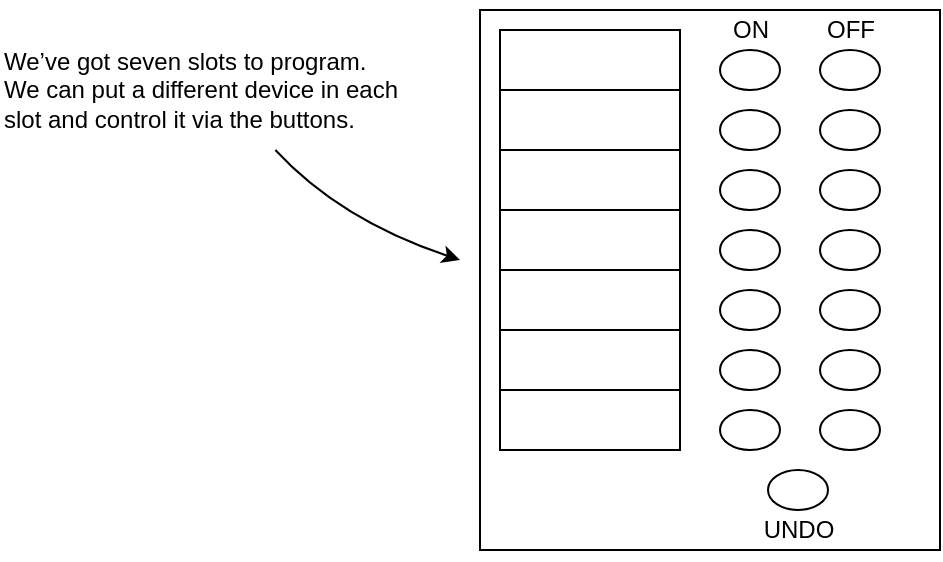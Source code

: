 <mxfile version="20.7.4" type="device"><diagram id="ahAyE9eUKxN_0jiChCt0" name="Sayfa -1"><mxGraphModel dx="458" dy="837" grid="1" gridSize="10" guides="1" tooltips="1" connect="1" arrows="1" fold="1" page="1" pageScale="1" pageWidth="827" pageHeight="1169" math="0" shadow="0"><root><mxCell id="0"/><mxCell id="1" parent="0"/><mxCell id="svNsy6fQwnkHX-RTF_aw-1" value="" style="rounded=0;whiteSpace=wrap;html=1;" parent="1" vertex="1"><mxGeometry x="320" y="285" width="230" height="270" as="geometry"/></mxCell><mxCell id="svNsy6fQwnkHX-RTF_aw-2" value="" style="swimlane;fontStyle=0;childLayout=stackLayout;horizontal=1;startSize=30;horizontalStack=0;resizeParent=1;resizeParentMax=0;resizeLast=0;collapsible=1;marginBottom=0;whiteSpace=wrap;html=1;" parent="1" vertex="1"><mxGeometry x="330" y="295" width="90" height="210" as="geometry"/></mxCell><mxCell id="svNsy6fQwnkHX-RTF_aw-10" style="text;strokeColor=default;fillColor=none;align=left;verticalAlign=middle;spacingLeft=4;spacingRight=4;overflow=hidden;points=[[0,0.5],[1,0.5]];portConstraint=eastwest;rotatable=0;whiteSpace=wrap;html=1;" parent="svNsy6fQwnkHX-RTF_aw-2" vertex="1"><mxGeometry y="30" width="90" height="30" as="geometry"/></mxCell><mxCell id="svNsy6fQwnkHX-RTF_aw-9" style="text;strokeColor=default;fillColor=none;align=left;verticalAlign=middle;spacingLeft=4;spacingRight=4;overflow=hidden;points=[[0,0.5],[1,0.5]];portConstraint=eastwest;rotatable=0;whiteSpace=wrap;html=1;" parent="svNsy6fQwnkHX-RTF_aw-2" vertex="1"><mxGeometry y="60" width="90" height="30" as="geometry"/></mxCell><mxCell id="svNsy6fQwnkHX-RTF_aw-8" style="text;strokeColor=none;fillColor=none;align=left;verticalAlign=middle;spacingLeft=4;spacingRight=4;overflow=hidden;points=[[0,0.5],[1,0.5]];portConstraint=eastwest;rotatable=0;whiteSpace=wrap;html=1;" parent="svNsy6fQwnkHX-RTF_aw-2" vertex="1"><mxGeometry y="90" width="90" height="30" as="geometry"/></mxCell><mxCell id="svNsy6fQwnkHX-RTF_aw-7" style="text;strokeColor=default;fillColor=none;align=left;verticalAlign=middle;spacingLeft=4;spacingRight=4;overflow=hidden;points=[[0,0.5],[1,0.5]];portConstraint=eastwest;rotatable=0;whiteSpace=wrap;html=1;" parent="svNsy6fQwnkHX-RTF_aw-2" vertex="1"><mxGeometry y="120" width="90" height="30" as="geometry"/></mxCell><mxCell id="svNsy6fQwnkHX-RTF_aw-13" style="text;strokeColor=none;fillColor=none;align=left;verticalAlign=middle;spacingLeft=4;spacingRight=4;overflow=hidden;points=[[0,0.5],[1,0.5]];portConstraint=eastwest;rotatable=0;whiteSpace=wrap;html=1;" parent="svNsy6fQwnkHX-RTF_aw-2" vertex="1"><mxGeometry y="150" width="90" height="30" as="geometry"/></mxCell><mxCell id="svNsy6fQwnkHX-RTF_aw-12" style="text;strokeColor=default;fillColor=none;align=left;verticalAlign=middle;spacingLeft=4;spacingRight=4;overflow=hidden;points=[[0,0.5],[1,0.5]];portConstraint=eastwest;rotatable=0;whiteSpace=wrap;html=1;" parent="svNsy6fQwnkHX-RTF_aw-2" vertex="1"><mxGeometry y="180" width="90" height="30" as="geometry"/></mxCell><mxCell id="svNsy6fQwnkHX-RTF_aw-14" value="" style="ellipse;whiteSpace=wrap;html=1;strokeColor=default;" parent="1" vertex="1"><mxGeometry x="440" y="305" width="30" height="20" as="geometry"/></mxCell><mxCell id="svNsy6fQwnkHX-RTF_aw-15" value="" style="ellipse;whiteSpace=wrap;html=1;strokeColor=default;" parent="1" vertex="1"><mxGeometry x="490" y="305" width="30" height="20" as="geometry"/></mxCell><mxCell id="svNsy6fQwnkHX-RTF_aw-16" value="" style="ellipse;whiteSpace=wrap;html=1;strokeColor=default;" parent="1" vertex="1"><mxGeometry x="440" y="335" width="30" height="20" as="geometry"/></mxCell><mxCell id="svNsy6fQwnkHX-RTF_aw-17" value="" style="ellipse;whiteSpace=wrap;html=1;strokeColor=default;" parent="1" vertex="1"><mxGeometry x="490" y="335" width="30" height="20" as="geometry"/></mxCell><mxCell id="svNsy6fQwnkHX-RTF_aw-18" value="" style="ellipse;whiteSpace=wrap;html=1;strokeColor=default;" parent="1" vertex="1"><mxGeometry x="440" y="365" width="30" height="20" as="geometry"/></mxCell><mxCell id="svNsy6fQwnkHX-RTF_aw-19" value="" style="ellipse;whiteSpace=wrap;html=1;strokeColor=default;" parent="1" vertex="1"><mxGeometry x="490" y="365" width="30" height="20" as="geometry"/></mxCell><mxCell id="svNsy6fQwnkHX-RTF_aw-20" value="" style="ellipse;whiteSpace=wrap;html=1;strokeColor=default;" parent="1" vertex="1"><mxGeometry x="440" y="395" width="30" height="20" as="geometry"/></mxCell><mxCell id="svNsy6fQwnkHX-RTF_aw-21" value="" style="ellipse;whiteSpace=wrap;html=1;strokeColor=default;" parent="1" vertex="1"><mxGeometry x="490" y="395" width="30" height="20" as="geometry"/></mxCell><mxCell id="svNsy6fQwnkHX-RTF_aw-22" value="" style="ellipse;whiteSpace=wrap;html=1;strokeColor=default;" parent="1" vertex="1"><mxGeometry x="440" y="425" width="30" height="20" as="geometry"/></mxCell><mxCell id="svNsy6fQwnkHX-RTF_aw-23" value="" style="ellipse;whiteSpace=wrap;html=1;strokeColor=default;" parent="1" vertex="1"><mxGeometry x="490" y="425" width="30" height="20" as="geometry"/></mxCell><mxCell id="svNsy6fQwnkHX-RTF_aw-24" value="" style="ellipse;whiteSpace=wrap;html=1;strokeColor=default;" parent="1" vertex="1"><mxGeometry x="440" y="455" width="30" height="20" as="geometry"/></mxCell><mxCell id="svNsy6fQwnkHX-RTF_aw-25" value="" style="ellipse;whiteSpace=wrap;html=1;strokeColor=default;" parent="1" vertex="1"><mxGeometry x="490" y="455" width="30" height="20" as="geometry"/></mxCell><mxCell id="svNsy6fQwnkHX-RTF_aw-26" value="" style="ellipse;whiteSpace=wrap;html=1;strokeColor=default;" parent="1" vertex="1"><mxGeometry x="440" y="485" width="30" height="20" as="geometry"/></mxCell><mxCell id="svNsy6fQwnkHX-RTF_aw-27" value="" style="ellipse;whiteSpace=wrap;html=1;strokeColor=default;" parent="1" vertex="1"><mxGeometry x="490" y="485" width="30" height="20" as="geometry"/></mxCell><mxCell id="svNsy6fQwnkHX-RTF_aw-28" value="" style="ellipse;whiteSpace=wrap;html=1;strokeColor=default;" parent="1" vertex="1"><mxGeometry x="464" y="515" width="30" height="20" as="geometry"/></mxCell><mxCell id="svNsy6fQwnkHX-RTF_aw-29" value="UNDO" style="text;html=1;align=center;verticalAlign=middle;resizable=0;points=[];autosize=1;strokeColor=none;fillColor=none;" parent="1" vertex="1"><mxGeometry x="449" y="530" width="60" height="30" as="geometry"/></mxCell><mxCell id="svNsy6fQwnkHX-RTF_aw-30" value="ON" style="text;html=1;align=center;verticalAlign=middle;resizable=0;points=[];autosize=1;strokeColor=none;fillColor=none;" parent="1" vertex="1"><mxGeometry x="435" y="280" width="40" height="30" as="geometry"/></mxCell><mxCell id="svNsy6fQwnkHX-RTF_aw-31" value="OFF" style="text;html=1;align=center;verticalAlign=middle;resizable=0;points=[];autosize=1;strokeColor=none;fillColor=none;" parent="1" vertex="1"><mxGeometry x="480" y="280" width="50" height="30" as="geometry"/></mxCell><mxCell id="svNsy6fQwnkHX-RTF_aw-32" value="&lt;div&gt;We’ve got seven slots to program.&lt;/div&gt;&lt;div&gt;We&amp;nbsp;&lt;span style=&quot;background-color: initial;&quot;&gt;can put a different device in each&lt;/span&gt;&lt;/div&gt;&lt;div&gt;slot and control it via the buttons.&lt;/div&gt;" style="text;html=1;align=left;verticalAlign=middle;resizable=0;points=[];autosize=1;strokeColor=none;fillColor=none;" parent="1" vertex="1"><mxGeometry x="80" y="295" width="220" height="60" as="geometry"/></mxCell><mxCell id="svNsy6fQwnkHX-RTF_aw-33" value="" style="endArrow=classic;html=1;curved=1;" parent="1" source="svNsy6fQwnkHX-RTF_aw-32" edge="1"><mxGeometry width="50" height="50" relative="1" as="geometry"><mxPoint x="240" y="440" as="sourcePoint"/><mxPoint x="310" y="410" as="targetPoint"/><Array as="points"><mxPoint x="250" y="390"/></Array></mxGeometry></mxCell></root></mxGraphModel></diagram></mxfile>